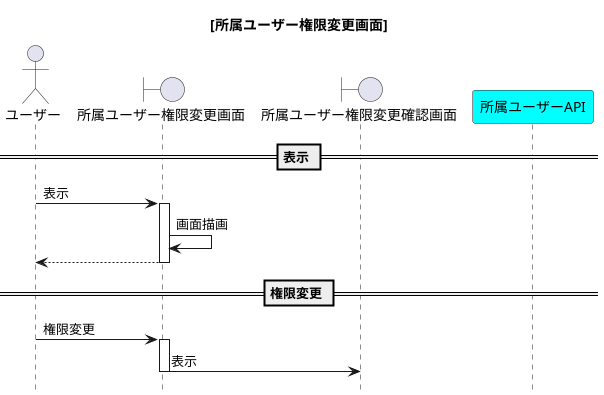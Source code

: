 @startuml{所属ユーザー権限変更画面.png}
title [所属ユーザー権限変更画面]
hide footbox

actor ユーザー as user
boundary 所属ユーザー権限変更画面 as view_1
boundary 所属ユーザー権限変更確認画面 as view_2
participant 所属ユーザーAPI as api_affiliatedusers #cyan

== 表示 ==
user -> view_1:表示
activate view_1
    view_1 -> view_1 :画面描画
    view_1 --> user
deactivate view_1

== 権限変更 ==
user -> view_1:権限変更
activate view_1
    view_1 -> view_2 :表示
deactivate view_1

@enduml
